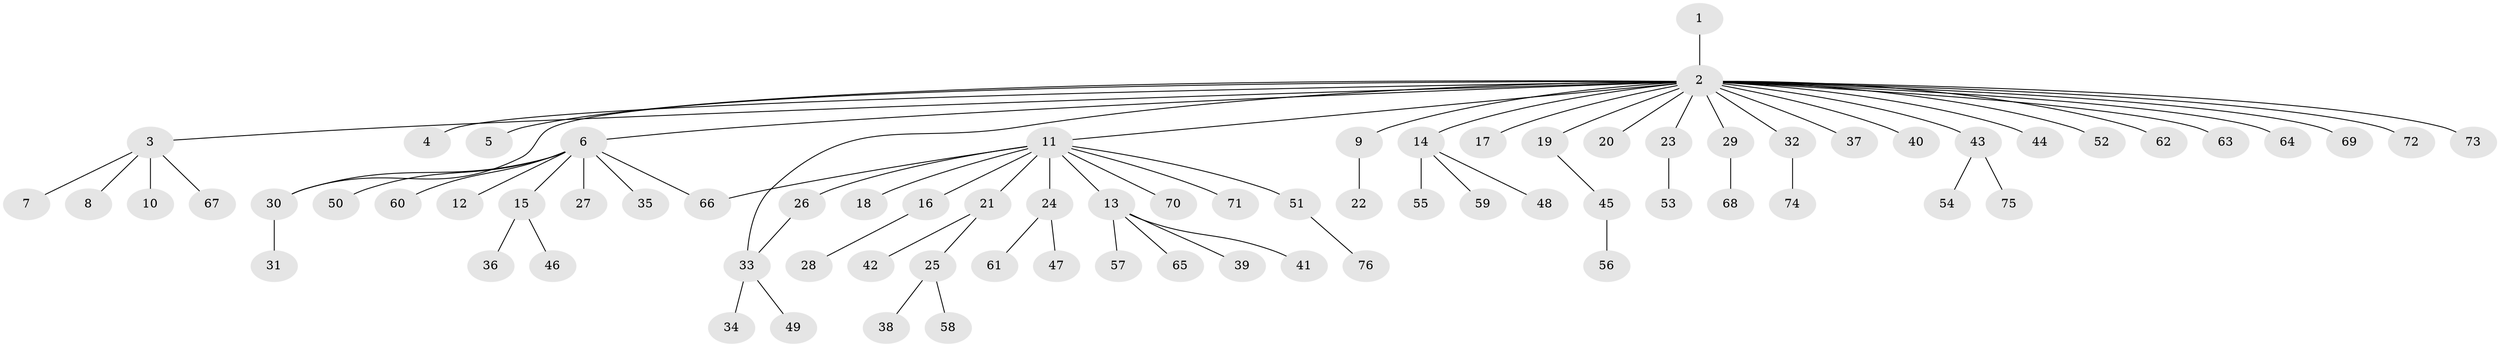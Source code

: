 // coarse degree distribution, {1: 0.7368421052631579, 27: 0.017543859649122806, 4: 0.03508771929824561, 9: 0.017543859649122806, 10: 0.017543859649122806, 3: 0.03508771929824561, 2: 0.14035087719298245}
// Generated by graph-tools (version 1.1) at 2025/51/02/27/25 19:51:54]
// undirected, 76 vertices, 78 edges
graph export_dot {
graph [start="1"]
  node [color=gray90,style=filled];
  1;
  2;
  3;
  4;
  5;
  6;
  7;
  8;
  9;
  10;
  11;
  12;
  13;
  14;
  15;
  16;
  17;
  18;
  19;
  20;
  21;
  22;
  23;
  24;
  25;
  26;
  27;
  28;
  29;
  30;
  31;
  32;
  33;
  34;
  35;
  36;
  37;
  38;
  39;
  40;
  41;
  42;
  43;
  44;
  45;
  46;
  47;
  48;
  49;
  50;
  51;
  52;
  53;
  54;
  55;
  56;
  57;
  58;
  59;
  60;
  61;
  62;
  63;
  64;
  65;
  66;
  67;
  68;
  69;
  70;
  71;
  72;
  73;
  74;
  75;
  76;
  1 -- 2;
  2 -- 3;
  2 -- 4;
  2 -- 5;
  2 -- 6;
  2 -- 9;
  2 -- 11;
  2 -- 14;
  2 -- 17;
  2 -- 19;
  2 -- 20;
  2 -- 23;
  2 -- 29;
  2 -- 30;
  2 -- 32;
  2 -- 33;
  2 -- 37;
  2 -- 40;
  2 -- 43;
  2 -- 44;
  2 -- 52;
  2 -- 62;
  2 -- 63;
  2 -- 64;
  2 -- 69;
  2 -- 72;
  2 -- 73;
  3 -- 7;
  3 -- 8;
  3 -- 10;
  3 -- 67;
  6 -- 12;
  6 -- 15;
  6 -- 27;
  6 -- 30;
  6 -- 35;
  6 -- 50;
  6 -- 60;
  6 -- 66;
  9 -- 22;
  11 -- 13;
  11 -- 16;
  11 -- 18;
  11 -- 21;
  11 -- 24;
  11 -- 26;
  11 -- 51;
  11 -- 66;
  11 -- 70;
  11 -- 71;
  13 -- 39;
  13 -- 41;
  13 -- 57;
  13 -- 65;
  14 -- 48;
  14 -- 55;
  14 -- 59;
  15 -- 36;
  15 -- 46;
  16 -- 28;
  19 -- 45;
  21 -- 25;
  21 -- 42;
  23 -- 53;
  24 -- 47;
  24 -- 61;
  25 -- 38;
  25 -- 58;
  26 -- 33;
  29 -- 68;
  30 -- 31;
  32 -- 74;
  33 -- 34;
  33 -- 49;
  43 -- 54;
  43 -- 75;
  45 -- 56;
  51 -- 76;
}
